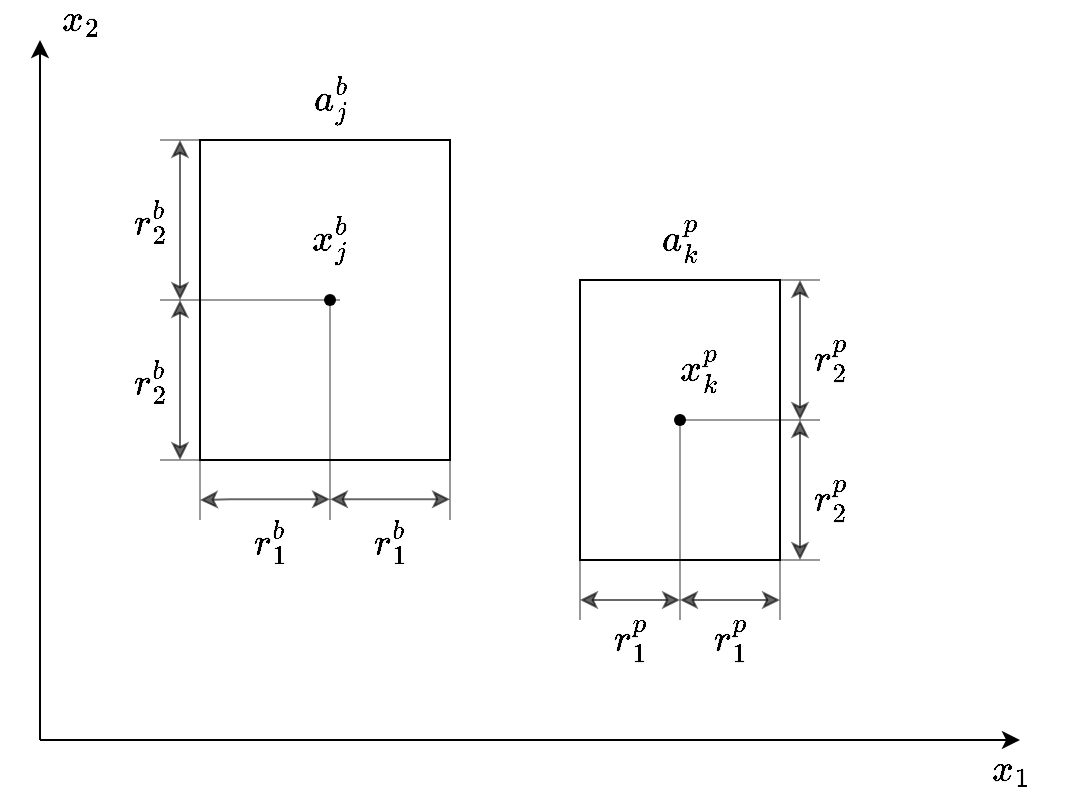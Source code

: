 <mxfile version="16.5.1" type="device"><diagram id="XwTk8lD5x1IpgtupZ3-n" name="Страница 1"><mxGraphModel dx="763" dy="688" grid="1" gridSize="10" guides="1" tooltips="1" connect="1" arrows="1" fold="1" page="1" pageScale="1" pageWidth="827" pageHeight="1169" math="1" shadow="0"><root><mxCell id="0"/><mxCell id="1" parent="0"/><mxCell id="5mLorvz0Iem5yafEjhWj-1" value="" style="endArrow=classic;html=1;rounded=0;" edge="1" parent="1"><mxGeometry width="50" height="50" relative="1" as="geometry"><mxPoint x="220" y="570" as="sourcePoint"/><mxPoint x="220" y="220" as="targetPoint"/></mxGeometry></mxCell><mxCell id="5mLorvz0Iem5yafEjhWj-2" value="" style="endArrow=classic;html=1;rounded=0;" edge="1" parent="1"><mxGeometry width="50" height="50" relative="1" as="geometry"><mxPoint x="220" y="570" as="sourcePoint"/><mxPoint x="710" y="570" as="targetPoint"/></mxGeometry></mxCell><mxCell id="5mLorvz0Iem5yafEjhWj-3" value="" style="rounded=0;whiteSpace=wrap;html=1;" vertex="1" parent="1"><mxGeometry x="300" y="270" width="125" height="160" as="geometry"/></mxCell><mxCell id="5mLorvz0Iem5yafEjhWj-4" value="" style="rounded=0;whiteSpace=wrap;html=1;" vertex="1" parent="1"><mxGeometry x="490" y="340" width="100" height="140" as="geometry"/></mxCell><mxCell id="5mLorvz0Iem5yafEjhWj-5" value="$$a_k^p$$" style="text;html=1;align=center;verticalAlign=middle;resizable=0;points=[];autosize=1;strokeColor=none;fillColor=none;fontSize=16;" vertex="1" parent="1"><mxGeometry x="495" y="310" width="90" height="20" as="geometry"/></mxCell><mxCell id="5mLorvz0Iem5yafEjhWj-6" value="$$a_j^b$$" style="text;html=1;align=center;verticalAlign=middle;resizable=0;points=[];autosize=1;strokeColor=none;fillColor=none;fontSize=16;" vertex="1" parent="1"><mxGeometry x="320" y="240" width="90" height="20" as="geometry"/></mxCell><mxCell id="5mLorvz0Iem5yafEjhWj-7" value="" style="endArrow=none;html=1;rounded=0;fontSize=16;strokeWidth=1;opacity=40;exitX=1;exitY=0;exitDx=0;exitDy=0;" edge="1" parent="1" source="5mLorvz0Iem5yafEjhWj-4"><mxGeometry width="50" height="50" relative="1" as="geometry"><mxPoint x="610" y="380" as="sourcePoint"/><mxPoint x="610" y="340" as="targetPoint"/></mxGeometry></mxCell><mxCell id="5mLorvz0Iem5yafEjhWj-8" value="" style="endArrow=none;html=1;rounded=0;fontSize=16;strokeWidth=1;opacity=40;entryX=1;entryY=1;entryDx=0;entryDy=0;" edge="1" parent="1" target="5mLorvz0Iem5yafEjhWj-4"><mxGeometry width="50" height="50" relative="1" as="geometry"><mxPoint x="610" y="480" as="sourcePoint"/><mxPoint x="690" y="420" as="targetPoint"/></mxGeometry></mxCell><mxCell id="5mLorvz0Iem5yafEjhWj-9" value="" style="endArrow=none;html=1;rounded=0;fontSize=16;strokeWidth=1;opacity=40;exitX=0.5;exitY=0.5;exitDx=0;exitDy=0;exitPerimeter=0;" edge="1" parent="1" source="5mLorvz0Iem5yafEjhWj-4"><mxGeometry width="50" height="50" relative="1" as="geometry"><mxPoint x="680" y="410" as="sourcePoint"/><mxPoint x="610" y="410" as="targetPoint"/></mxGeometry></mxCell><mxCell id="5mLorvz0Iem5yafEjhWj-10" value="$$x_k^p$$" style="text;html=1;strokeColor=none;fillColor=none;align=center;verticalAlign=middle;whiteSpace=wrap;rounded=0;fontSize=16;" vertex="1" parent="1"><mxGeometry x="520" y="370" width="60" height="30" as="geometry"/></mxCell><mxCell id="5mLorvz0Iem5yafEjhWj-11" value="" style="endArrow=none;html=1;rounded=0;fontSize=16;strokeWidth=1;opacity=40;startArrow=none;" edge="1" parent="1" source="5mLorvz0Iem5yafEjhWj-60"><mxGeometry width="50" height="50" relative="1" as="geometry"><mxPoint x="540" y="410" as="sourcePoint"/><mxPoint x="540" y="510" as="targetPoint"/></mxGeometry></mxCell><mxCell id="5mLorvz0Iem5yafEjhWj-12" value="$$x_j^b$$" style="text;html=1;strokeColor=none;fillColor=none;align=center;verticalAlign=middle;whiteSpace=wrap;rounded=0;fontSize=16;" vertex="1" parent="1"><mxGeometry x="335" y="305" width="60" height="30" as="geometry"/></mxCell><mxCell id="5mLorvz0Iem5yafEjhWj-13" value="" style="endArrow=none;html=1;rounded=0;fontSize=16;strokeWidth=1;opacity=40;" edge="1" parent="1"><mxGeometry width="50" height="50" relative="1" as="geometry"><mxPoint x="590" y="510" as="sourcePoint"/><mxPoint x="590" y="480" as="targetPoint"/></mxGeometry></mxCell><mxCell id="5mLorvz0Iem5yafEjhWj-14" value="" style="endArrow=none;html=1;rounded=0;fontSize=16;strokeWidth=1;opacity=40;entryX=0;entryY=1;entryDx=0;entryDy=0;" edge="1" parent="1" target="5mLorvz0Iem5yafEjhWj-4"><mxGeometry width="50" height="50" relative="1" as="geometry"><mxPoint x="490" y="510" as="sourcePoint"/><mxPoint x="360" y="510" as="targetPoint"/></mxGeometry></mxCell><mxCell id="5mLorvz0Iem5yafEjhWj-15" value="" style="endArrow=classic;startArrow=classic;html=1;rounded=0;fontSize=16;strokeWidth=1;opacity=60;" edge="1" parent="1"><mxGeometry width="50" height="50" relative="1" as="geometry"><mxPoint x="600" y="410" as="sourcePoint"/><mxPoint x="600" y="340" as="targetPoint"/></mxGeometry></mxCell><mxCell id="5mLorvz0Iem5yafEjhWj-17" value="" style="endArrow=classic;startArrow=classic;html=1;rounded=0;fontSize=16;strokeWidth=1;opacity=60;" edge="1" parent="1"><mxGeometry width="50" height="50" relative="1" as="geometry"><mxPoint x="600" y="480" as="sourcePoint"/><mxPoint x="600" y="410" as="targetPoint"/></mxGeometry></mxCell><mxCell id="5mLorvz0Iem5yafEjhWj-18" value="" style="endArrow=classic;startArrow=classic;html=1;rounded=0;fontSize=16;strokeWidth=1;opacity=60;" edge="1" parent="1"><mxGeometry width="50" height="50" relative="1" as="geometry"><mxPoint x="540" y="500" as="sourcePoint"/><mxPoint x="490" y="500" as="targetPoint"/></mxGeometry></mxCell><mxCell id="5mLorvz0Iem5yafEjhWj-19" value="" style="endArrow=classic;startArrow=classic;html=1;rounded=0;fontSize=16;strokeWidth=1;opacity=60;" edge="1" parent="1"><mxGeometry width="50" height="50" relative="1" as="geometry"><mxPoint x="590" y="500" as="sourcePoint"/><mxPoint x="540" y="500" as="targetPoint"/></mxGeometry></mxCell><mxCell id="5mLorvz0Iem5yafEjhWj-20" value="$$r_2^p$$" style="text;html=1;align=center;verticalAlign=middle;resizable=0;points=[];autosize=1;strokeColor=none;fillColor=none;fontSize=16;" vertex="1" parent="1"><mxGeometry x="570" y="370" width="90" height="20" as="geometry"/></mxCell><mxCell id="5mLorvz0Iem5yafEjhWj-21" value="$$r_2^p$$" style="text;html=1;align=center;verticalAlign=middle;resizable=0;points=[];autosize=1;strokeColor=none;fillColor=none;fontSize=16;" vertex="1" parent="1"><mxGeometry x="570" y="440" width="90" height="20" as="geometry"/></mxCell><mxCell id="5mLorvz0Iem5yafEjhWj-22" value="$$r_1^p$$" style="text;html=1;align=center;verticalAlign=middle;resizable=0;points=[];autosize=1;strokeColor=none;fillColor=none;fontSize=16;" vertex="1" parent="1"><mxGeometry x="470" y="510" width="90" height="20" as="geometry"/></mxCell><mxCell id="5mLorvz0Iem5yafEjhWj-23" value="$$r_1^p$$" style="text;html=1;align=center;verticalAlign=middle;resizable=0;points=[];autosize=1;strokeColor=none;fillColor=none;fontSize=16;" vertex="1" parent="1"><mxGeometry x="520" y="510" width="90" height="20" as="geometry"/></mxCell><mxCell id="5mLorvz0Iem5yafEjhWj-42" value="" style="endArrow=none;html=1;rounded=0;fontSize=16;strokeWidth=1;opacity=40;" edge="1" parent="1" source="5mLorvz0Iem5yafEjhWj-59"><mxGeometry width="50" height="50" relative="1" as="geometry"><mxPoint x="365" y="350" as="sourcePoint"/><mxPoint x="365" y="460" as="targetPoint"/></mxGeometry></mxCell><mxCell id="5mLorvz0Iem5yafEjhWj-43" value="" style="endArrow=none;html=1;rounded=0;fontSize=16;strokeWidth=1;opacity=40;" edge="1" parent="1"><mxGeometry width="50" height="50" relative="1" as="geometry"><mxPoint x="370" y="350" as="sourcePoint"/><mxPoint x="280" y="350" as="targetPoint"/></mxGeometry></mxCell><mxCell id="5mLorvz0Iem5yafEjhWj-44" value="" style="endArrow=none;html=1;rounded=0;fontSize=16;strokeWidth=1;opacity=40;exitX=0;exitY=0;exitDx=0;exitDy=0;" edge="1" parent="1" source="5mLorvz0Iem5yafEjhWj-3"><mxGeometry width="50" height="50" relative="1" as="geometry"><mxPoint x="360" y="170" as="sourcePoint"/><mxPoint x="280" y="270" as="targetPoint"/></mxGeometry></mxCell><mxCell id="5mLorvz0Iem5yafEjhWj-45" value="" style="endArrow=none;html=1;rounded=0;fontSize=16;strokeWidth=1;opacity=40;exitX=0;exitY=1;exitDx=0;exitDy=0;" edge="1" parent="1" source="5mLorvz0Iem5yafEjhWj-3"><mxGeometry width="50" height="50" relative="1" as="geometry"><mxPoint x="280" y="430" as="sourcePoint"/><mxPoint x="280" y="430" as="targetPoint"/></mxGeometry></mxCell><mxCell id="5mLorvz0Iem5yafEjhWj-46" value="" style="endArrow=none;html=1;rounded=0;fontSize=16;strokeWidth=1;opacity=40;exitX=0;exitY=1;exitDx=0;exitDy=0;" edge="1" parent="1" source="5mLorvz0Iem5yafEjhWj-3"><mxGeometry width="50" height="50" relative="1" as="geometry"><mxPoint x="310" y="430" as="sourcePoint"/><mxPoint x="300" y="460" as="targetPoint"/></mxGeometry></mxCell><mxCell id="5mLorvz0Iem5yafEjhWj-47" value="" style="endArrow=none;html=1;rounded=0;fontSize=16;strokeWidth=1;opacity=40;entryX=1;entryY=1;entryDx=0;entryDy=0;" edge="1" parent="1" target="5mLorvz0Iem5yafEjhWj-3"><mxGeometry width="50" height="50" relative="1" as="geometry"><mxPoint x="425" y="460" as="sourcePoint"/><mxPoint x="410" y="460" as="targetPoint"/></mxGeometry></mxCell><mxCell id="5mLorvz0Iem5yafEjhWj-48" value="" style="endArrow=classic;startArrow=classic;html=1;rounded=0;fontSize=16;strokeWidth=1;opacity=60;" edge="1" parent="1"><mxGeometry width="50" height="50" relative="1" as="geometry"><mxPoint x="365" y="449.66" as="sourcePoint"/><mxPoint x="425" y="449.66" as="targetPoint"/><Array as="points"><mxPoint x="375" y="449.66"/></Array></mxGeometry></mxCell><mxCell id="5mLorvz0Iem5yafEjhWj-49" value="" style="endArrow=classic;startArrow=classic;html=1;rounded=0;fontSize=16;strokeWidth=1;opacity=60;" edge="1" parent="1"><mxGeometry width="50" height="50" relative="1" as="geometry"><mxPoint x="300" y="450" as="sourcePoint"/><mxPoint x="365" y="449.66" as="targetPoint"/><Array as="points"><mxPoint x="315" y="449.66"/></Array></mxGeometry></mxCell><mxCell id="5mLorvz0Iem5yafEjhWj-51" value="" style="endArrow=classic;startArrow=classic;html=1;rounded=0;fontSize=16;strokeWidth=1;opacity=60;" edge="1" parent="1"><mxGeometry width="50" height="50" relative="1" as="geometry"><mxPoint x="290" y="350" as="sourcePoint"/><mxPoint x="290" y="270" as="targetPoint"/></mxGeometry></mxCell><mxCell id="5mLorvz0Iem5yafEjhWj-52" value="" style="endArrow=classic;startArrow=classic;html=1;rounded=0;fontSize=16;strokeWidth=1;opacity=60;" edge="1" parent="1"><mxGeometry width="50" height="50" relative="1" as="geometry"><mxPoint x="290" y="430" as="sourcePoint"/><mxPoint x="290" y="350" as="targetPoint"/></mxGeometry></mxCell><mxCell id="5mLorvz0Iem5yafEjhWj-53" value="$$r_1^b$$" style="text;html=1;align=center;verticalAlign=middle;resizable=0;points=[];autosize=1;strokeColor=none;fillColor=none;fontSize=16;" vertex="1" parent="1"><mxGeometry x="290" y="460" width="90" height="20" as="geometry"/></mxCell><mxCell id="5mLorvz0Iem5yafEjhWj-54" value="$$r_1^b$$" style="text;html=1;align=center;verticalAlign=middle;resizable=0;points=[];autosize=1;strokeColor=none;fillColor=none;fontSize=16;" vertex="1" parent="1"><mxGeometry x="350" y="460" width="90" height="20" as="geometry"/></mxCell><mxCell id="5mLorvz0Iem5yafEjhWj-55" value="$$r_2^b$$" style="text;html=1;align=center;verticalAlign=middle;resizable=0;points=[];autosize=1;strokeColor=none;fillColor=none;fontSize=16;" vertex="1" parent="1"><mxGeometry x="230" y="380" width="90" height="20" as="geometry"/></mxCell><mxCell id="5mLorvz0Iem5yafEjhWj-56" value="$$r_2^b$$" style="text;html=1;align=center;verticalAlign=middle;resizable=0;points=[];autosize=1;strokeColor=none;fillColor=none;fontSize=16;" vertex="1" parent="1"><mxGeometry x="230" y="300" width="90" height="20" as="geometry"/></mxCell><mxCell id="5mLorvz0Iem5yafEjhWj-57" value="$$x_1$$" style="text;html=1;align=center;verticalAlign=middle;resizable=0;points=[];autosize=1;strokeColor=none;fillColor=none;fontSize=16;" vertex="1" parent="1"><mxGeometry x="665" y="575" width="80" height="20" as="geometry"/></mxCell><mxCell id="5mLorvz0Iem5yafEjhWj-58" value="$$x_2$$" style="text;html=1;align=center;verticalAlign=middle;resizable=0;points=[];autosize=1;strokeColor=none;fillColor=none;fontSize=16;" vertex="1" parent="1"><mxGeometry x="200" y="200" width="80" height="20" as="geometry"/></mxCell><mxCell id="5mLorvz0Iem5yafEjhWj-59" value="" style="shape=waypoint;sketch=0;fillStyle=solid;size=6;pointerEvents=1;points=[];fillColor=none;resizable=0;rotatable=0;perimeter=centerPerimeter;snapToPoint=1;fontSize=16;strokeWidth=1;" vertex="1" parent="1"><mxGeometry x="345" y="330" width="40" height="40" as="geometry"/></mxCell><mxCell id="5mLorvz0Iem5yafEjhWj-60" value="" style="shape=waypoint;sketch=0;fillStyle=solid;size=6;pointerEvents=1;points=[];fillColor=none;resizable=0;rotatable=0;perimeter=centerPerimeter;snapToPoint=1;fontSize=16;strokeWidth=1;" vertex="1" parent="1"><mxGeometry x="520" y="390" width="40" height="40" as="geometry"/></mxCell><mxCell id="5mLorvz0Iem5yafEjhWj-61" value="" style="endArrow=none;html=1;rounded=0;fontSize=16;strokeWidth=1;opacity=40;" edge="1" parent="1" target="5mLorvz0Iem5yafEjhWj-60"><mxGeometry width="50" height="50" relative="1" as="geometry"><mxPoint x="540" y="410" as="sourcePoint"/><mxPoint x="540" y="510" as="targetPoint"/></mxGeometry></mxCell></root></mxGraphModel></diagram></mxfile>